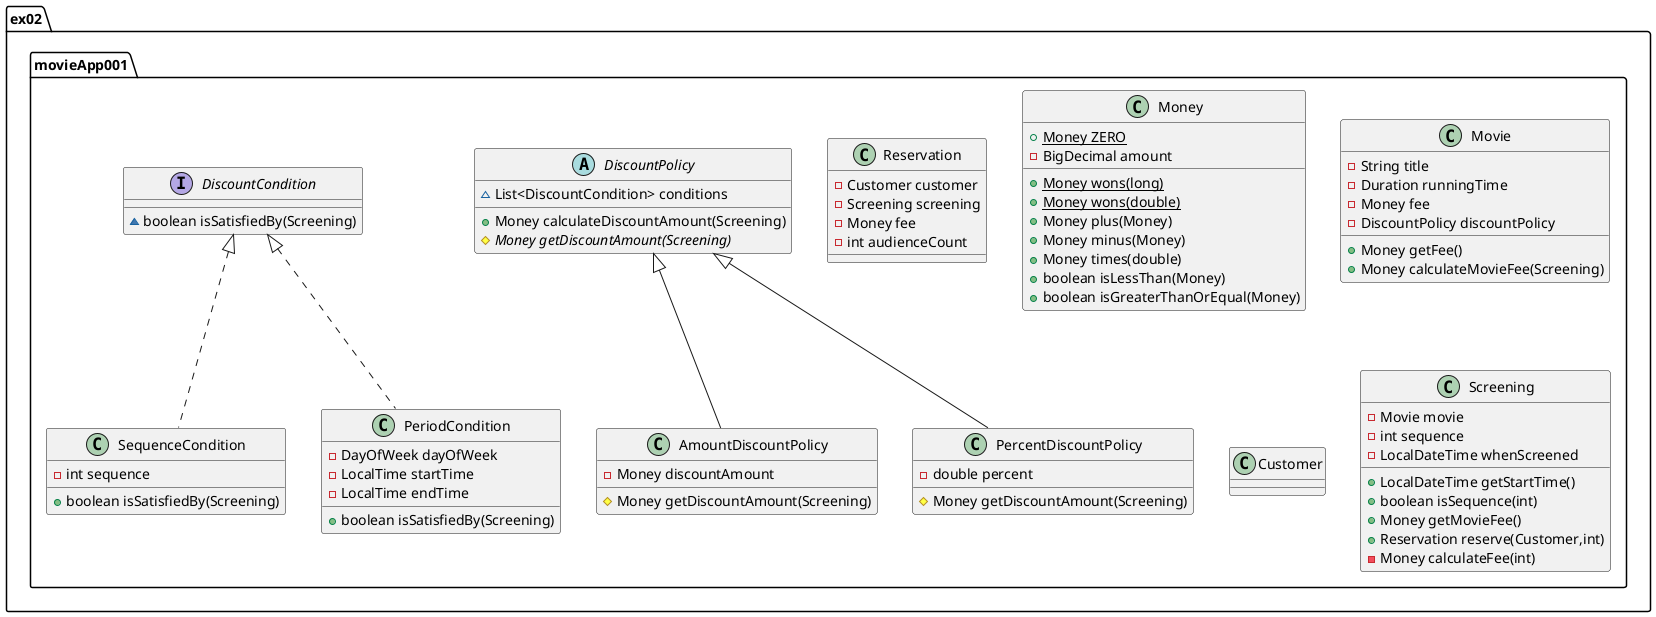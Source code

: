 @startuml
class ex02.movieApp001.AmountDiscountPolicy {
- Money discountAmount
# Money getDiscountAmount(Screening)
}
class ex02.movieApp001.PercentDiscountPolicy {
- double percent
# Money getDiscountAmount(Screening)
}
class ex02.movieApp001.Reservation {
- Customer customer
- Screening screening
- Money fee
- int audienceCount
}
class ex02.movieApp001.Money {
+ {static} Money ZERO
- BigDecimal amount
+ {static} Money wons(long)
+ {static} Money wons(double)
+ Money plus(Money)
+ Money minus(Money)
+ Money times(double)
+ boolean isLessThan(Money)
+ boolean isGreaterThanOrEqual(Money)
}
abstract class ex02.movieApp001.DiscountPolicy {
~ List<DiscountCondition> conditions
+ Money calculateDiscountAmount(Screening)
# {abstract}Money getDiscountAmount(Screening)
}
class ex02.movieApp001.SequenceCondition {
- int sequence
+ boolean isSatisfiedBy(Screening)
}
interface ex02.movieApp001.DiscountCondition {
~ boolean isSatisfiedBy(Screening)
}
class ex02.movieApp001.Movie {
- String title
- Duration runningTime
- Money fee
- DiscountPolicy discountPolicy
+ Money getFee()
+ Money calculateMovieFee(Screening)
}
class ex02.movieApp001.PeriodCondition {
- DayOfWeek dayOfWeek
- LocalTime startTime
- LocalTime endTime
+ boolean isSatisfiedBy(Screening)
}
class ex02.movieApp001.Customer {
}
class ex02.movieApp001.Screening {
- Movie movie
- int sequence
- LocalDateTime whenScreened
+ LocalDateTime getStartTime()
+ boolean isSequence(int)
+ Money getMovieFee()
+ Reservation reserve(Customer,int)
- Money calculateFee(int)
}


ex02.movieApp001.DiscountPolicy <|-- ex02.movieApp001.AmountDiscountPolicy
ex02.movieApp001.DiscountPolicy <|-- ex02.movieApp001.PercentDiscountPolicy
ex02.movieApp001.DiscountCondition <|.. ex02.movieApp001.SequenceCondition
ex02.movieApp001.DiscountCondition <|.. ex02.movieApp001.PeriodCondition
@enduml